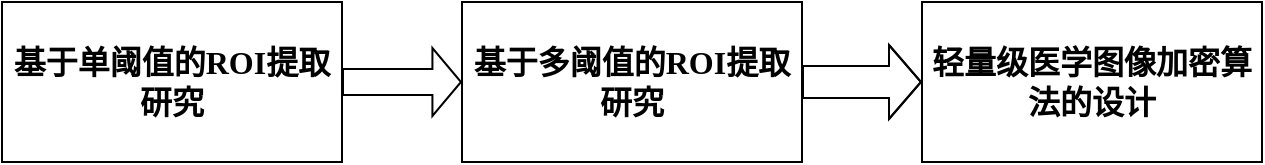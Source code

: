 <mxfile version="18.0.2" type="github">
  <diagram id="h1HHiENIVI1bzVXgJgcx" name="Page-1">
    <mxGraphModel dx="1422" dy="738" grid="1" gridSize="10" guides="1" tooltips="1" connect="1" arrows="1" fold="1" page="1" pageScale="1" pageWidth="827" pageHeight="1169" math="0" shadow="0">
      <root>
        <mxCell id="0" />
        <mxCell id="1" parent="0" />
        <mxCell id="zbwvcHUFhtrXlRUdUlR2-1" value="&lt;p&gt;&lt;font size=&quot;1&quot; face=&quot;Times New Roman&quot; style=&quot;&quot;&gt;&lt;b style=&quot;font-size: 16px;&quot;&gt;基于单阈值的ROI提取研究&lt;/b&gt;&lt;/font&gt;&lt;/p&gt;" style="rounded=0;whiteSpace=wrap;html=1;" vertex="1" parent="1">
          <mxGeometry x="80" y="280" width="170" height="80" as="geometry" />
        </mxCell>
        <mxCell id="zbwvcHUFhtrXlRUdUlR2-2" value="&lt;font face=&quot;Times New Roman&quot; style=&quot;font-size: 16px;&quot;&gt;&lt;b&gt;基于多阈值的ROI提取研究&lt;/b&gt;&lt;/font&gt;" style="rounded=0;whiteSpace=wrap;html=1;" vertex="1" parent="1">
          <mxGeometry x="310" y="280" width="170" height="80" as="geometry" />
        </mxCell>
        <mxCell id="zbwvcHUFhtrXlRUdUlR2-3" value="&lt;font face=&quot;Times New Roman&quot; style=&quot;font-size: 16px;&quot;&gt;&lt;b&gt;轻量级医学图像加密算法的设计&lt;/b&gt;&lt;/font&gt;" style="rounded=0;whiteSpace=wrap;html=1;" vertex="1" parent="1">
          <mxGeometry x="540" y="280" width="170" height="80" as="geometry" />
        </mxCell>
        <mxCell id="zbwvcHUFhtrXlRUdUlR2-4" value="" style="shape=flexArrow;endArrow=classic;html=1;rounded=0;fontFamily=Times New Roman;fontSize=16;exitX=1;exitY=0.5;exitDx=0;exitDy=0;width=13;endSize=4.43;entryX=0;entryY=0.5;entryDx=0;entryDy=0;" edge="1" parent="1" source="zbwvcHUFhtrXlRUdUlR2-1" target="zbwvcHUFhtrXlRUdUlR2-2">
          <mxGeometry width="50" height="50" relative="1" as="geometry">
            <mxPoint x="270" y="350" as="sourcePoint" />
            <mxPoint x="320" y="300" as="targetPoint" />
          </mxGeometry>
        </mxCell>
        <mxCell id="zbwvcHUFhtrXlRUdUlR2-5" value="" style="shape=flexArrow;endArrow=classic;html=1;rounded=0;fontFamily=Times New Roman;fontSize=16;exitX=1;exitY=0.5;exitDx=0;exitDy=0;entryX=0;entryY=0.5;entryDx=0;entryDy=0;width=16;endSize=5;" edge="1" parent="1" source="zbwvcHUFhtrXlRUdUlR2-2" target="zbwvcHUFhtrXlRUdUlR2-3">
          <mxGeometry width="50" height="50" relative="1" as="geometry">
            <mxPoint x="490" y="350" as="sourcePoint" />
            <mxPoint x="540" y="300" as="targetPoint" />
            <Array as="points">
              <mxPoint x="510" y="320" />
            </Array>
          </mxGeometry>
        </mxCell>
      </root>
    </mxGraphModel>
  </diagram>
</mxfile>
